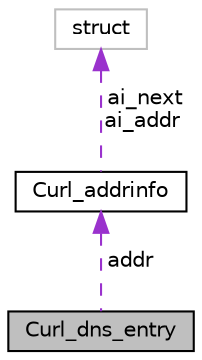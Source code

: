 digraph "Curl_dns_entry"
{
  edge [fontname="Helvetica",fontsize="10",labelfontname="Helvetica",labelfontsize="10"];
  node [fontname="Helvetica",fontsize="10",shape=record];
  Node1 [label="Curl_dns_entry",height=0.2,width=0.4,color="black", fillcolor="grey75", style="filled", fontcolor="black"];
  Node2 -> Node1 [dir="back",color="darkorchid3",fontsize="10",style="dashed",label=" addr" ,fontname="Helvetica"];
  Node2 [label="Curl_addrinfo",height=0.2,width=0.4,color="black", fillcolor="white", style="filled",URL="$struct_curl__addrinfo.html"];
  Node3 -> Node2 [dir="back",color="darkorchid3",fontsize="10",style="dashed",label=" ai_next\nai_addr" ,fontname="Helvetica"];
  Node3 [label="struct",height=0.2,width=0.4,color="grey75", fillcolor="white", style="filled"];
}
